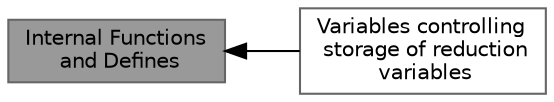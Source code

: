 digraph "Internal Functions and Defines"
{
 // LATEX_PDF_SIZE
  bgcolor="transparent";
  edge [fontname=Helvetica,fontsize=10,labelfontname=Helvetica,labelfontsize=10];
  node [fontname=Helvetica,fontsize=10,shape=box,height=0.2,width=0.4];
  rankdir=LR;
  Node1 [id="Node000001",label="Internal Functions\l and Defines",height=0.2,width=0.4,color="gray40", fillcolor="grey60", style="filled", fontcolor="black",tooltip=" "];
  Node2 [id="Node000002",label="Variables controlling\l storage of reduction\l variables",height=0.2,width=0.4,color="grey40", fillcolor="white", style="filled",URL="$group__ReductionVariables.html",tooltip=" "];
  Node1->Node2 [shape=plaintext, dir="back", style="solid"];
}
